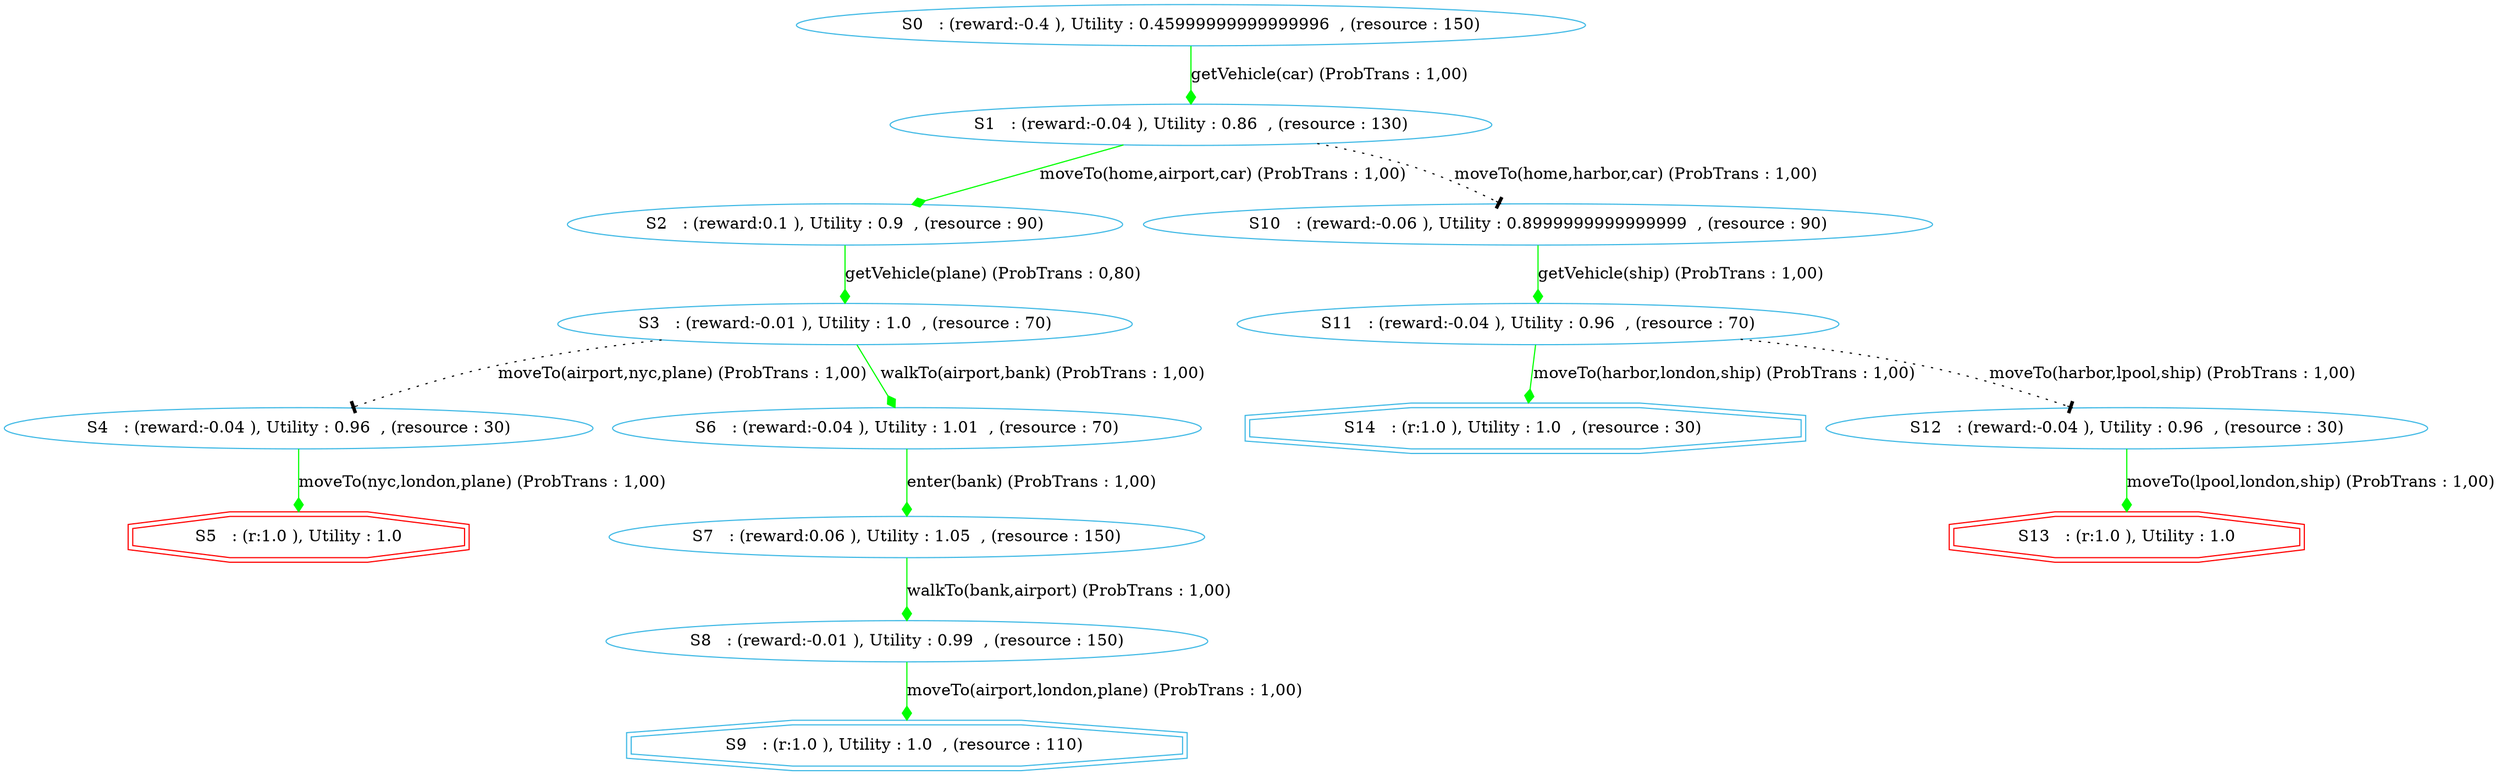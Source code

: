 digraph {
  node [color="#40b9e5" ]
 size="60,17";
"5" [label=" S5   : (r:1.0 ), Utility : 1.0 " color = red ,  shape=doubleoctagon]
"9" [label=" S9   : (r:1.0 ), Utility : 1.0  , (resource : 110)  " shape=doubleoctagon];
"13" [label=" S13   : (r:1.0 ), Utility : 1.0 " color = red ,  shape=doubleoctagon]
"14" [label=" S14   : (r:1.0 ), Utility : 1.0  , (resource : 30)  " shape=doubleoctagon];
"0" [label=" S0   : (reward:-0.4 ), Utility : 0.45999999999999996  , (resource : 150) "]"1" [label=" S1   : (reward:-0.04 ), Utility : 0.86  , (resource : 130) "]"2" [label=" S2   : (reward:0.1 ), Utility : 0.9  , (resource : 90) "]"3" [label=" S3   : (reward:-0.01 ), Utility : 1.0  , (resource : 70) "]"4" [label=" S4   : (reward:-0.04 ), Utility : 0.96  , (resource : 30) "]"6" [label=" S6   : (reward:-0.04 ), Utility : 1.01  , (resource : 70) "]"7" [label=" S7   : (reward:0.06 ), Utility : 1.05  , (resource : 150) "]"8" [label=" S8   : (reward:-0.01 ), Utility : 0.99  , (resource : 150) "]"10" [label=" S10   : (reward:-0.06 ), Utility : 0.8999999999999999  , (resource : 90) "]"11" [label=" S11   : (reward:-0.04 ), Utility : 0.96  , (resource : 70) "]"12" [label=" S12   : (reward:-0.04 ), Utility : 0.96  , (resource : 30) "]"0" -> "1" [ label="getVehicle(car) (ProbTrans : 1,00)"
, arrowhead = diamond , color=green];"1" -> "2" [ label="moveTo(home,airport,car) (ProbTrans : 1,00)"
, arrowhead = diamond , color=green];"1" -> "10" [ label="moveTo(home,harbor,car) (ProbTrans : 1,00)"
,style=dotted, arrowhead=tee];"2" -> "3" [ label="getVehicle(plane) (ProbTrans : 0,80)"
, arrowhead = diamond , color=green];"3" -> "4" [ label="moveTo(airport,nyc,plane) (ProbTrans : 1,00)"
,style=dotted, arrowhead=tee];"3" -> "6" [ label="walkTo(airport,bank) (ProbTrans : 1,00)"
, arrowhead = diamond , color=green];"4" -> "5" [ label="moveTo(nyc,london,plane) (ProbTrans : 1,00)"
, arrowhead = diamond , color=green];"6" -> "7" [ label="enter(bank) (ProbTrans : 1,00)"
, arrowhead = diamond , color=green];"7" -> "8" [ label="walkTo(bank,airport) (ProbTrans : 1,00)"
, arrowhead = diamond , color=green];"8" -> "9" [ label="moveTo(airport,london,plane) (ProbTrans : 1,00)"
, arrowhead = diamond , color=green];"10" -> "11" [ label="getVehicle(ship) (ProbTrans : 1,00)"
, arrowhead = diamond , color=green];"11" -> "12" [ label="moveTo(harbor,lpool,ship) (ProbTrans : 1,00)"
,style=dotted, arrowhead=tee];"11" -> "14" [ label="moveTo(harbor,london,ship) (ProbTrans : 1,00)"
, arrowhead = diamond , color=green];"12" -> "13" [ label="moveTo(lpool,london,ship) (ProbTrans : 1,00)"
, arrowhead = diamond , color=green];}
